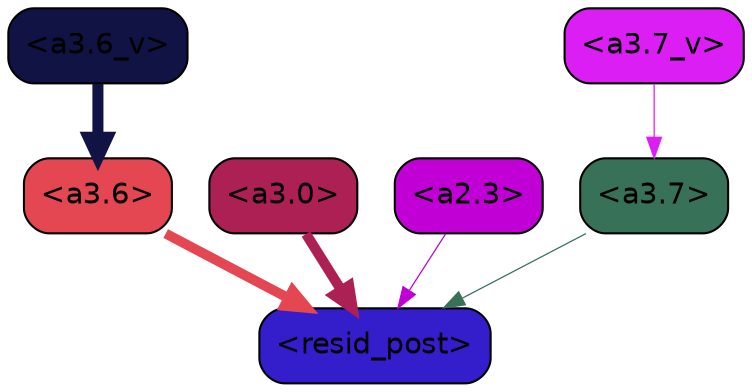 strict digraph "" {
	graph [bgcolor=transparent,
		layout=dot,
		overlap=false,
		splines=true
	];
	"<a3.7>"	[color=black,
		fillcolor="#377157",
		fontname=Helvetica,
		shape=box,
		style="filled, rounded"];
	"<resid_post>"	[color=black,
		fillcolor="#341dca",
		fontname=Helvetica,
		shape=box,
		style="filled, rounded"];
	"<a3.7>" -> "<resid_post>"	[color="#377157",
		penwidth=0.6];
	"<a3.6>"	[color=black,
		fillcolor="#e44652",
		fontname=Helvetica,
		shape=box,
		style="filled, rounded"];
	"<a3.6>" -> "<resid_post>"	[color="#e44652",
		penwidth=4.746312499046326];
	"<a3.0>"	[color=black,
		fillcolor="#ad2054",
		fontname=Helvetica,
		shape=box,
		style="filled, rounded"];
	"<a3.0>" -> "<resid_post>"	[color="#ad2054",
		penwidth=4.896343111991882];
	"<a2.3>"	[color=black,
		fillcolor="#c100d6",
		fontname=Helvetica,
		shape=box,
		style="filled, rounded"];
	"<a2.3>" -> "<resid_post>"	[color="#c100d6",
		penwidth=0.6];
	"<a3.7_v>"	[color=black,
		fillcolor="#da1ef4",
		fontname=Helvetica,
		shape=box,
		style="filled, rounded"];
	"<a3.7_v>" -> "<a3.7>"	[color="#da1ef4",
		penwidth=0.6];
	"<a3.6_v>"	[color=black,
		fillcolor="#101343",
		fontname=Helvetica,
		shape=box,
		style="filled, rounded"];
	"<a3.6_v>" -> "<a3.6>"	[color="#101343",
		penwidth=5.297133803367615];
}
